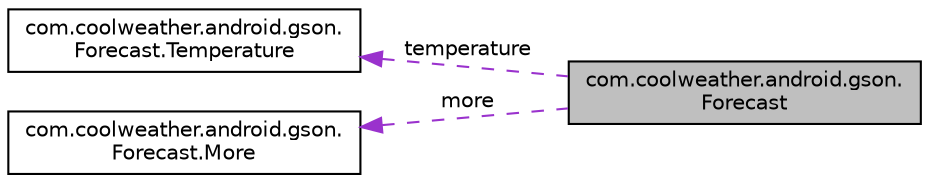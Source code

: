digraph "com.coolweather.android.gson.Forecast"
{
 // LATEX_PDF_SIZE
  edge [fontname="Helvetica",fontsize="10",labelfontname="Helvetica",labelfontsize="10"];
  node [fontname="Helvetica",fontsize="10",shape=record];
  rankdir="LR";
  Node1 [label="com.coolweather.android.gson.\lForecast",height=0.2,width=0.4,color="black", fillcolor="grey75", style="filled", fontcolor="black",tooltip=" "];
  Node2 -> Node1 [dir="back",color="darkorchid3",fontsize="10",style="dashed",label=" temperature" ,fontname="Helvetica"];
  Node2 [label="com.coolweather.android.gson.\lForecast.Temperature",height=0.2,width=0.4,color="black", fillcolor="white", style="filled",URL="$classcom_1_1coolweather_1_1android_1_1gson_1_1_forecast_1_1_temperature.html",tooltip=" "];
  Node3 -> Node1 [dir="back",color="darkorchid3",fontsize="10",style="dashed",label=" more" ,fontname="Helvetica"];
  Node3 [label="com.coolweather.android.gson.\lForecast.More",height=0.2,width=0.4,color="black", fillcolor="white", style="filled",URL="$classcom_1_1coolweather_1_1android_1_1gson_1_1_forecast_1_1_more.html",tooltip=" "];
}
